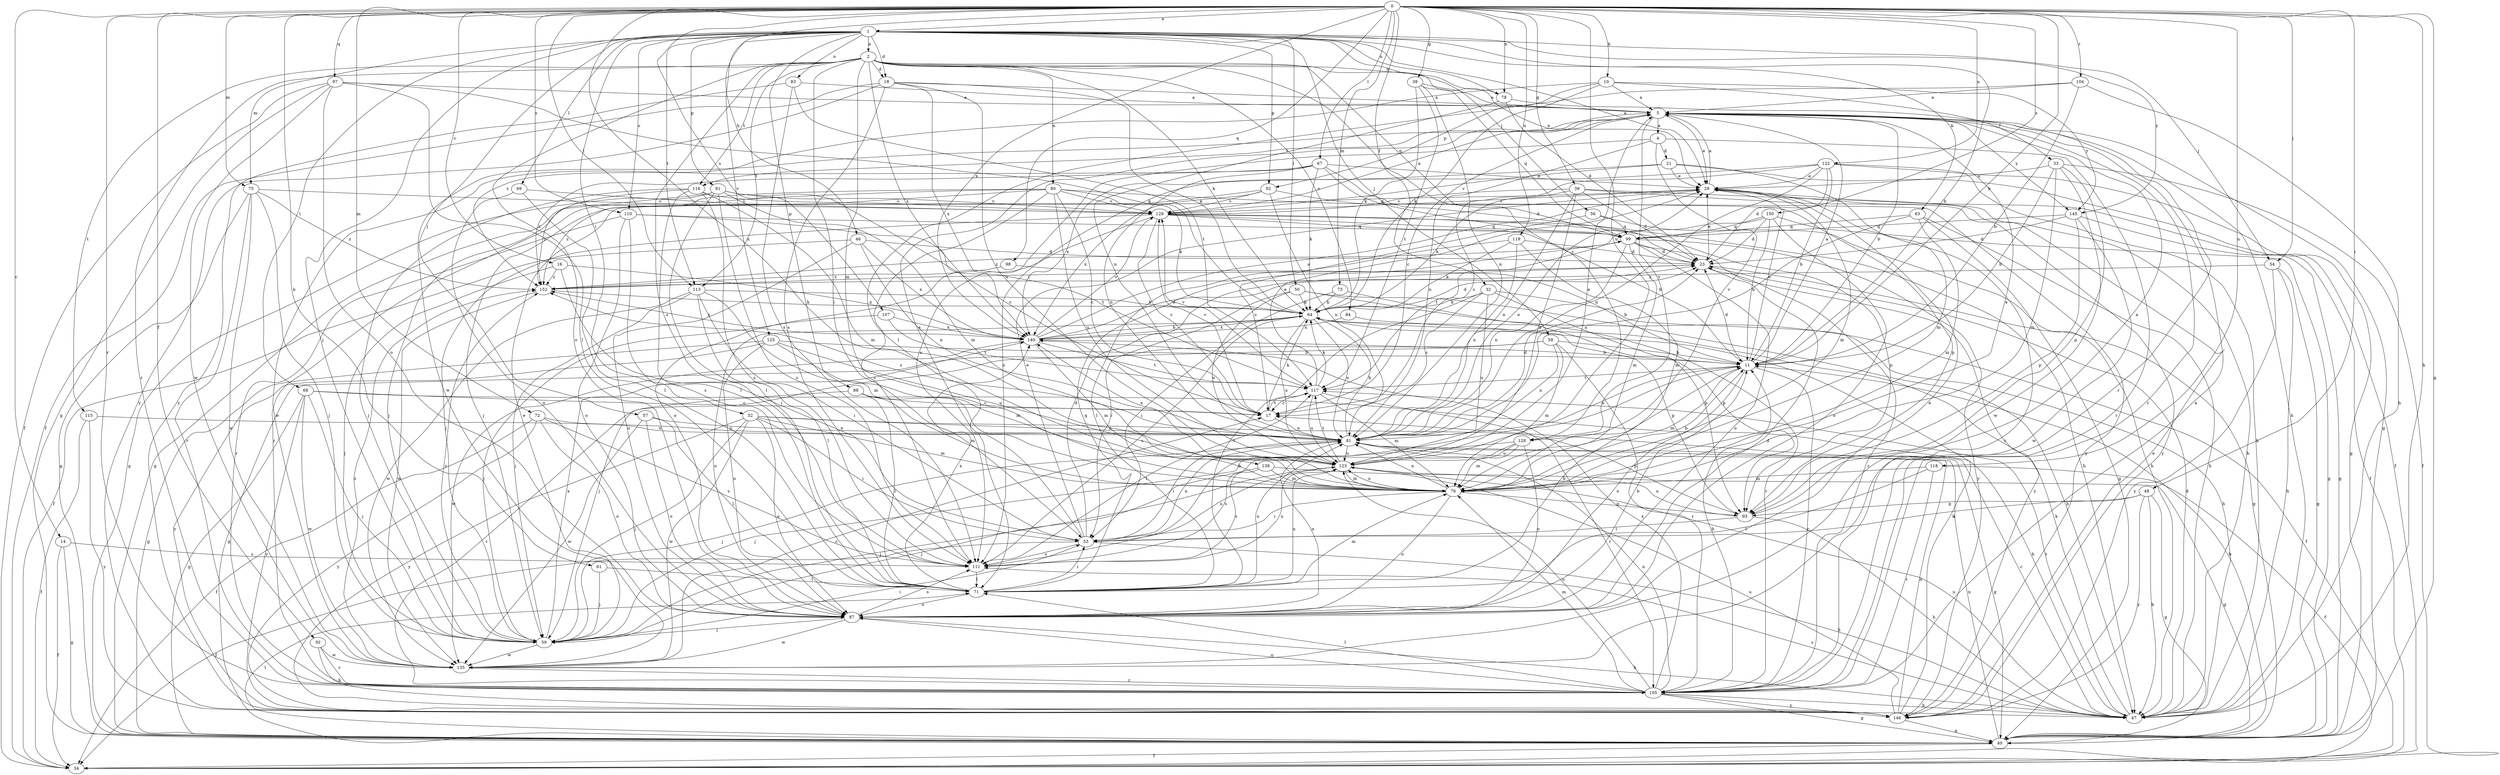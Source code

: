 strict digraph  {
0;
1;
2;
4;
5;
10;
11;
14;
16;
17;
18;
21;
23;
29;
30;
32;
33;
34;
38;
39;
40;
46;
47;
48;
50;
52;
53;
54;
56;
57;
58;
59;
61;
63;
64;
67;
68;
69;
71;
72;
73;
75;
76;
78;
80;
81;
83;
84;
87;
88;
91;
92;
93;
97;
98;
99;
104;
105;
107;
110;
111;
113;
115;
116;
117;
118;
119;
122;
123;
125;
128;
129;
135;
138;
140;
145;
146;
150;
152;
0 -> 1  [label=a];
0 -> 10  [label=b];
0 -> 11  [label=b];
0 -> 14  [label=c];
0 -> 16  [label=c];
0 -> 30  [label=f];
0 -> 32  [label=f];
0 -> 38  [label=g];
0 -> 39  [label=g];
0 -> 40  [label=g];
0 -> 46  [label=h];
0 -> 47  [label=h];
0 -> 48  [label=i];
0 -> 54  [label=j];
0 -> 61  [label=k];
0 -> 67  [label=l];
0 -> 72  [label=m];
0 -> 73  [label=m];
0 -> 75  [label=m];
0 -> 78  [label=n];
0 -> 97  [label=q];
0 -> 98  [label=q];
0 -> 104  [label=r];
0 -> 105  [label=r];
0 -> 107  [label=s];
0 -> 110  [label=s];
0 -> 113  [label=t];
0 -> 118  [label=u];
0 -> 119  [label=u];
0 -> 122  [label=u];
0 -> 123  [label=u];
0 -> 138  [label=x];
0 -> 140  [label=x];
0 -> 150  [label=z];
1 -> 2  [label=a];
1 -> 11  [label=b];
1 -> 18  [label=d];
1 -> 29  [label=e];
1 -> 50  [label=i];
1 -> 52  [label=i];
1 -> 54  [label=j];
1 -> 56  [label=j];
1 -> 57  [label=j];
1 -> 58  [label=j];
1 -> 59  [label=j];
1 -> 63  [label=k];
1 -> 68  [label=l];
1 -> 69  [label=l];
1 -> 75  [label=m];
1 -> 78  [label=n];
1 -> 83  [label=o];
1 -> 88  [label=p];
1 -> 91  [label=p];
1 -> 92  [label=p];
1 -> 110  [label=s];
1 -> 113  [label=t];
1 -> 125  [label=v];
1 -> 145  [label=y];
2 -> 18  [label=d];
2 -> 29  [label=e];
2 -> 53  [label=i];
2 -> 64  [label=k];
2 -> 76  [label=m];
2 -> 78  [label=n];
2 -> 80  [label=n];
2 -> 84  [label=o];
2 -> 87  [label=o];
2 -> 99  [label=q];
2 -> 105  [label=r];
2 -> 111  [label=s];
2 -> 113  [label=t];
2 -> 115  [label=t];
2 -> 116  [label=t];
2 -> 128  [label=v];
2 -> 140  [label=x];
4 -> 21  [label=d];
4 -> 81  [label=n];
4 -> 105  [label=r];
4 -> 111  [label=s];
4 -> 128  [label=v];
5 -> 4  [label=a];
5 -> 11  [label=b];
5 -> 17  [label=c];
5 -> 29  [label=e];
5 -> 40  [label=g];
5 -> 47  [label=h];
5 -> 105  [label=r];
5 -> 116  [label=t];
5 -> 128  [label=v];
5 -> 135  [label=w];
5 -> 145  [label=y];
10 -> 5  [label=a];
10 -> 33  [label=f];
10 -> 64  [label=k];
10 -> 92  [label=p];
10 -> 145  [label=y];
10 -> 152  [label=z];
11 -> 5  [label=a];
11 -> 23  [label=d];
11 -> 29  [label=e];
11 -> 76  [label=m];
11 -> 81  [label=n];
11 -> 87  [label=o];
11 -> 105  [label=r];
11 -> 117  [label=t];
14 -> 34  [label=f];
14 -> 40  [label=g];
14 -> 111  [label=s];
16 -> 53  [label=i];
16 -> 59  [label=j];
16 -> 140  [label=x];
16 -> 152  [label=z];
17 -> 64  [label=k];
17 -> 81  [label=n];
17 -> 117  [label=t];
17 -> 129  [label=v];
18 -> 5  [label=a];
18 -> 34  [label=f];
18 -> 64  [label=k];
18 -> 111  [label=s];
18 -> 123  [label=u];
18 -> 140  [label=x];
18 -> 146  [label=y];
21 -> 29  [label=e];
21 -> 34  [label=f];
21 -> 76  [label=m];
21 -> 129  [label=v];
21 -> 140  [label=x];
23 -> 29  [label=e];
23 -> 40  [label=g];
23 -> 146  [label=y];
23 -> 152  [label=z];
29 -> 5  [label=a];
29 -> 47  [label=h];
29 -> 76  [label=m];
29 -> 105  [label=r];
29 -> 129  [label=v];
30 -> 47  [label=h];
30 -> 105  [label=r];
30 -> 135  [label=w];
32 -> 17  [label=c];
32 -> 47  [label=h];
32 -> 64  [label=k];
32 -> 71  [label=l];
32 -> 93  [label=p];
32 -> 123  [label=u];
33 -> 11  [label=b];
33 -> 29  [label=e];
33 -> 34  [label=f];
33 -> 76  [label=m];
33 -> 93  [label=p];
33 -> 135  [label=w];
38 -> 5  [label=a];
38 -> 64  [label=k];
38 -> 81  [label=n];
38 -> 99  [label=q];
38 -> 117  [label=t];
39 -> 23  [label=d];
39 -> 34  [label=f];
39 -> 64  [label=k];
39 -> 81  [label=n];
39 -> 123  [label=u];
39 -> 129  [label=v];
39 -> 146  [label=y];
40 -> 11  [label=b];
40 -> 34  [label=f];
40 -> 71  [label=l];
40 -> 81  [label=n];
46 -> 23  [label=d];
46 -> 34  [label=f];
46 -> 81  [label=n];
46 -> 87  [label=o];
46 -> 140  [label=x];
47 -> 17  [label=c];
47 -> 23  [label=d];
47 -> 64  [label=k];
47 -> 111  [label=s];
47 -> 117  [label=t];
47 -> 123  [label=u];
48 -> 40  [label=g];
48 -> 47  [label=h];
48 -> 53  [label=i];
48 -> 93  [label=p];
48 -> 146  [label=y];
50 -> 47  [label=h];
50 -> 53  [label=i];
50 -> 64  [label=k];
50 -> 105  [label=r];
50 -> 123  [label=u];
52 -> 53  [label=i];
52 -> 59  [label=j];
52 -> 76  [label=m];
52 -> 81  [label=n];
52 -> 87  [label=o];
52 -> 93  [label=p];
52 -> 135  [label=w];
52 -> 146  [label=y];
53 -> 5  [label=a];
53 -> 23  [label=d];
53 -> 29  [label=e];
53 -> 34  [label=f];
53 -> 47  [label=h];
53 -> 81  [label=n];
53 -> 111  [label=s];
53 -> 123  [label=u];
54 -> 40  [label=g];
54 -> 47  [label=h];
54 -> 146  [label=y];
54 -> 152  [label=z];
56 -> 17  [label=c];
56 -> 47  [label=h];
56 -> 99  [label=q];
57 -> 71  [label=l];
57 -> 81  [label=n];
57 -> 87  [label=o];
57 -> 135  [label=w];
58 -> 11  [label=b];
58 -> 40  [label=g];
58 -> 59  [label=j];
58 -> 76  [label=m];
58 -> 81  [label=n];
58 -> 105  [label=r];
59 -> 29  [label=e];
59 -> 53  [label=i];
59 -> 135  [label=w];
59 -> 140  [label=x];
59 -> 152  [label=z];
61 -> 59  [label=j];
61 -> 71  [label=l];
63 -> 40  [label=g];
63 -> 47  [label=h];
63 -> 76  [label=m];
63 -> 81  [label=n];
63 -> 99  [label=q];
64 -> 23  [label=d];
64 -> 34  [label=f];
64 -> 81  [label=n];
64 -> 87  [label=o];
64 -> 111  [label=s];
64 -> 123  [label=u];
64 -> 140  [label=x];
67 -> 23  [label=d];
67 -> 29  [label=e];
67 -> 64  [label=k];
67 -> 81  [label=n];
67 -> 99  [label=q];
67 -> 135  [label=w];
67 -> 152  [label=z];
68 -> 17  [label=c];
68 -> 40  [label=g];
68 -> 47  [label=h];
68 -> 59  [label=j];
68 -> 135  [label=w];
68 -> 146  [label=y];
69 -> 71  [label=l];
69 -> 87  [label=o];
69 -> 129  [label=v];
71 -> 11  [label=b];
71 -> 53  [label=i];
71 -> 76  [label=m];
71 -> 81  [label=n];
71 -> 87  [label=o];
71 -> 99  [label=q];
71 -> 123  [label=u];
71 -> 140  [label=x];
72 -> 34  [label=f];
72 -> 81  [label=n];
72 -> 87  [label=o];
72 -> 111  [label=s];
72 -> 146  [label=y];
73 -> 53  [label=i];
73 -> 64  [label=k];
73 -> 93  [label=p];
75 -> 40  [label=g];
75 -> 59  [label=j];
75 -> 105  [label=r];
75 -> 129  [label=v];
75 -> 135  [label=w];
75 -> 152  [label=z];
76 -> 5  [label=a];
76 -> 11  [label=b];
76 -> 53  [label=i];
76 -> 81  [label=n];
76 -> 87  [label=o];
76 -> 93  [label=p];
76 -> 123  [label=u];
78 -> 23  [label=d];
78 -> 81  [label=n];
78 -> 105  [label=r];
80 -> 17  [label=c];
80 -> 40  [label=g];
80 -> 64  [label=k];
80 -> 93  [label=p];
80 -> 105  [label=r];
80 -> 111  [label=s];
80 -> 123  [label=u];
80 -> 129  [label=v];
80 -> 152  [label=z];
81 -> 23  [label=d];
81 -> 29  [label=e];
81 -> 40  [label=g];
81 -> 53  [label=i];
81 -> 59  [label=j];
81 -> 64  [label=k];
81 -> 123  [label=u];
81 -> 152  [label=z];
83 -> 5  [label=a];
83 -> 111  [label=s];
83 -> 117  [label=t];
83 -> 146  [label=y];
84 -> 93  [label=p];
84 -> 140  [label=x];
87 -> 11  [label=b];
87 -> 23  [label=d];
87 -> 29  [label=e];
87 -> 47  [label=h];
87 -> 59  [label=j];
87 -> 81  [label=n];
87 -> 111  [label=s];
87 -> 135  [label=w];
88 -> 17  [label=c];
88 -> 71  [label=l];
88 -> 76  [label=m];
88 -> 105  [label=r];
91 -> 17  [label=c];
91 -> 40  [label=g];
91 -> 59  [label=j];
91 -> 71  [label=l];
91 -> 76  [label=m];
91 -> 111  [label=s];
91 -> 129  [label=v];
92 -> 59  [label=j];
92 -> 81  [label=n];
92 -> 129  [label=v];
92 -> 140  [label=x];
92 -> 146  [label=y];
93 -> 5  [label=a];
93 -> 47  [label=h];
93 -> 53  [label=i];
93 -> 123  [label=u];
97 -> 5  [label=a];
97 -> 34  [label=f];
97 -> 40  [label=g];
97 -> 64  [label=k];
97 -> 71  [label=l];
97 -> 87  [label=o];
97 -> 135  [label=w];
98 -> 11  [label=b];
98 -> 152  [label=z];
99 -> 23  [label=d];
99 -> 76  [label=m];
99 -> 81  [label=n];
99 -> 87  [label=o];
99 -> 105  [label=r];
99 -> 146  [label=y];
99 -> 152  [label=z];
104 -> 5  [label=a];
104 -> 11  [label=b];
104 -> 47  [label=h];
104 -> 71  [label=l];
105 -> 5  [label=a];
105 -> 11  [label=b];
105 -> 40  [label=g];
105 -> 47  [label=h];
105 -> 71  [label=l];
105 -> 76  [label=m];
105 -> 81  [label=n];
105 -> 87  [label=o];
105 -> 123  [label=u];
105 -> 140  [label=x];
105 -> 146  [label=y];
107 -> 59  [label=j];
107 -> 117  [label=t];
107 -> 140  [label=x];
110 -> 87  [label=o];
110 -> 99  [label=q];
110 -> 105  [label=r];
110 -> 111  [label=s];
110 -> 117  [label=t];
111 -> 11  [label=b];
111 -> 71  [label=l];
111 -> 117  [label=t];
111 -> 123  [label=u];
113 -> 53  [label=i];
113 -> 59  [label=j];
113 -> 64  [label=k];
113 -> 71  [label=l];
113 -> 76  [label=m];
113 -> 135  [label=w];
115 -> 34  [label=f];
115 -> 81  [label=n];
115 -> 146  [label=y];
116 -> 59  [label=j];
116 -> 71  [label=l];
116 -> 76  [label=m];
116 -> 111  [label=s];
116 -> 129  [label=v];
116 -> 152  [label=z];
117 -> 17  [label=c];
117 -> 29  [label=e];
117 -> 64  [label=k];
117 -> 76  [label=m];
117 -> 105  [label=r];
117 -> 123  [label=u];
117 -> 129  [label=v];
118 -> 34  [label=f];
118 -> 71  [label=l];
118 -> 76  [label=m];
118 -> 105  [label=r];
119 -> 23  [label=d];
119 -> 64  [label=k];
119 -> 71  [label=l];
119 -> 76  [label=m];
119 -> 81  [label=n];
122 -> 11  [label=b];
122 -> 17  [label=c];
122 -> 23  [label=d];
122 -> 29  [label=e];
122 -> 40  [label=g];
122 -> 47  [label=h];
122 -> 81  [label=n];
122 -> 111  [label=s];
123 -> 5  [label=a];
123 -> 59  [label=j];
123 -> 76  [label=m];
123 -> 117  [label=t];
123 -> 140  [label=x];
125 -> 11  [label=b];
125 -> 40  [label=g];
125 -> 76  [label=m];
125 -> 87  [label=o];
125 -> 123  [label=u];
125 -> 146  [label=y];
128 -> 59  [label=j];
128 -> 76  [label=m];
128 -> 87  [label=o];
128 -> 111  [label=s];
128 -> 123  [label=u];
129 -> 5  [label=a];
129 -> 11  [label=b];
129 -> 17  [label=c];
129 -> 47  [label=h];
129 -> 59  [label=j];
129 -> 87  [label=o];
129 -> 93  [label=p];
129 -> 99  [label=q];
135 -> 17  [label=c];
135 -> 105  [label=r];
135 -> 152  [label=z];
138 -> 40  [label=g];
138 -> 59  [label=j];
138 -> 76  [label=m];
138 -> 111  [label=s];
140 -> 11  [label=b];
140 -> 23  [label=d];
140 -> 29  [label=e];
140 -> 64  [label=k];
140 -> 76  [label=m];
140 -> 117  [label=t];
140 -> 129  [label=v];
140 -> 135  [label=w];
140 -> 152  [label=z];
145 -> 23  [label=d];
145 -> 40  [label=g];
145 -> 93  [label=p];
145 -> 99  [label=q];
145 -> 135  [label=w];
146 -> 29  [label=e];
146 -> 40  [label=g];
146 -> 64  [label=k];
146 -> 81  [label=n];
146 -> 123  [label=u];
150 -> 11  [label=b];
150 -> 23  [label=d];
150 -> 40  [label=g];
150 -> 87  [label=o];
150 -> 99  [label=q];
150 -> 117  [label=t];
152 -> 64  [label=k];
152 -> 135  [label=w];
}
